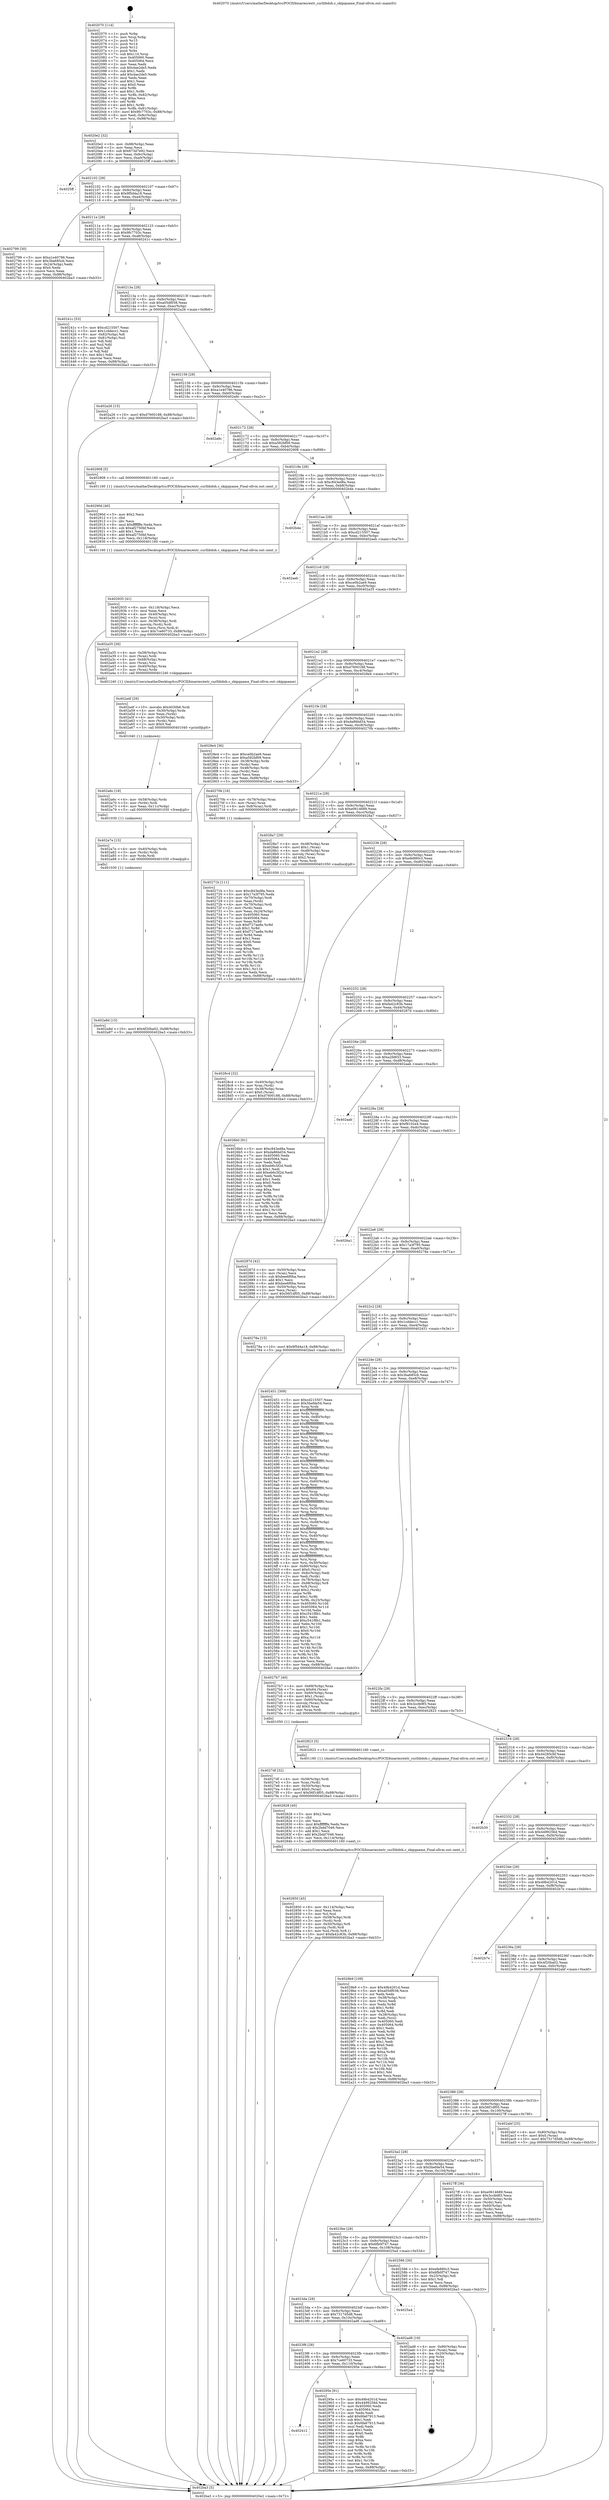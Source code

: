 digraph "0x402070" {
  label = "0x402070 (/mnt/c/Users/mathe/Desktop/tcc/POCII/binaries/extr_curllibdoh.c_skipqname_Final-ollvm.out::main(0))"
  labelloc = "t"
  node[shape=record]

  Entry [label="",width=0.3,height=0.3,shape=circle,fillcolor=black,style=filled]
  "0x4020e2" [label="{
     0x4020e2 [32]\l
     | [instrs]\l
     &nbsp;&nbsp;0x4020e2 \<+6\>: mov -0x88(%rbp),%eax\l
     &nbsp;&nbsp;0x4020e8 \<+2\>: mov %eax,%ecx\l
     &nbsp;&nbsp;0x4020ea \<+6\>: sub $0x873d7e92,%ecx\l
     &nbsp;&nbsp;0x4020f0 \<+6\>: mov %eax,-0x9c(%rbp)\l
     &nbsp;&nbsp;0x4020f6 \<+6\>: mov %ecx,-0xa0(%rbp)\l
     &nbsp;&nbsp;0x4020fc \<+6\>: je 00000000004025ff \<main+0x58f\>\l
  }"]
  "0x4025ff" [label="{
     0x4025ff\l
  }", style=dashed]
  "0x402102" [label="{
     0x402102 [28]\l
     | [instrs]\l
     &nbsp;&nbsp;0x402102 \<+5\>: jmp 0000000000402107 \<main+0x97\>\l
     &nbsp;&nbsp;0x402107 \<+6\>: mov -0x9c(%rbp),%eax\l
     &nbsp;&nbsp;0x40210d \<+5\>: sub $0x9f5d4a18,%eax\l
     &nbsp;&nbsp;0x402112 \<+6\>: mov %eax,-0xa4(%rbp)\l
     &nbsp;&nbsp;0x402118 \<+6\>: je 0000000000402799 \<main+0x729\>\l
  }"]
  Exit [label="",width=0.3,height=0.3,shape=circle,fillcolor=black,style=filled,peripheries=2]
  "0x402799" [label="{
     0x402799 [30]\l
     | [instrs]\l
     &nbsp;&nbsp;0x402799 \<+5\>: mov $0xa1e40786,%eax\l
     &nbsp;&nbsp;0x40279e \<+5\>: mov $0x3ba685cb,%ecx\l
     &nbsp;&nbsp;0x4027a3 \<+3\>: mov -0x24(%rbp),%edx\l
     &nbsp;&nbsp;0x4027a6 \<+3\>: cmp $0x0,%edx\l
     &nbsp;&nbsp;0x4027a9 \<+3\>: cmove %ecx,%eax\l
     &nbsp;&nbsp;0x4027ac \<+6\>: mov %eax,-0x88(%rbp)\l
     &nbsp;&nbsp;0x4027b2 \<+5\>: jmp 0000000000402ba3 \<main+0xb33\>\l
  }"]
  "0x40211e" [label="{
     0x40211e [28]\l
     | [instrs]\l
     &nbsp;&nbsp;0x40211e \<+5\>: jmp 0000000000402123 \<main+0xb3\>\l
     &nbsp;&nbsp;0x402123 \<+6\>: mov -0x9c(%rbp),%eax\l
     &nbsp;&nbsp;0x402129 \<+5\>: sub $0x9fc7703c,%eax\l
     &nbsp;&nbsp;0x40212e \<+6\>: mov %eax,-0xa8(%rbp)\l
     &nbsp;&nbsp;0x402134 \<+6\>: je 000000000040241c \<main+0x3ac\>\l
  }"]
  "0x402a8d" [label="{
     0x402a8d [15]\l
     | [instrs]\l
     &nbsp;&nbsp;0x402a8d \<+10\>: movl $0x4f20ba02,-0x88(%rbp)\l
     &nbsp;&nbsp;0x402a97 \<+5\>: jmp 0000000000402ba3 \<main+0xb33\>\l
  }"]
  "0x40241c" [label="{
     0x40241c [53]\l
     | [instrs]\l
     &nbsp;&nbsp;0x40241c \<+5\>: mov $0xcd215507,%eax\l
     &nbsp;&nbsp;0x402421 \<+5\>: mov $0x1cddecc1,%ecx\l
     &nbsp;&nbsp;0x402426 \<+6\>: mov -0x82(%rbp),%dl\l
     &nbsp;&nbsp;0x40242c \<+7\>: mov -0x81(%rbp),%sil\l
     &nbsp;&nbsp;0x402433 \<+3\>: mov %dl,%dil\l
     &nbsp;&nbsp;0x402436 \<+3\>: and %sil,%dil\l
     &nbsp;&nbsp;0x402439 \<+3\>: xor %sil,%dl\l
     &nbsp;&nbsp;0x40243c \<+3\>: or %dl,%dil\l
     &nbsp;&nbsp;0x40243f \<+4\>: test $0x1,%dil\l
     &nbsp;&nbsp;0x402443 \<+3\>: cmovne %ecx,%eax\l
     &nbsp;&nbsp;0x402446 \<+6\>: mov %eax,-0x88(%rbp)\l
     &nbsp;&nbsp;0x40244c \<+5\>: jmp 0000000000402ba3 \<main+0xb33\>\l
  }"]
  "0x40213a" [label="{
     0x40213a [28]\l
     | [instrs]\l
     &nbsp;&nbsp;0x40213a \<+5\>: jmp 000000000040213f \<main+0xcf\>\l
     &nbsp;&nbsp;0x40213f \<+6\>: mov -0x9c(%rbp),%eax\l
     &nbsp;&nbsp;0x402145 \<+5\>: sub $0xa05df038,%eax\l
     &nbsp;&nbsp;0x40214a \<+6\>: mov %eax,-0xac(%rbp)\l
     &nbsp;&nbsp;0x402150 \<+6\>: je 0000000000402a26 \<main+0x9b6\>\l
  }"]
  "0x402ba3" [label="{
     0x402ba3 [5]\l
     | [instrs]\l
     &nbsp;&nbsp;0x402ba3 \<+5\>: jmp 00000000004020e2 \<main+0x72\>\l
  }"]
  "0x402070" [label="{
     0x402070 [114]\l
     | [instrs]\l
     &nbsp;&nbsp;0x402070 \<+1\>: push %rbp\l
     &nbsp;&nbsp;0x402071 \<+3\>: mov %rsp,%rbp\l
     &nbsp;&nbsp;0x402074 \<+2\>: push %r15\l
     &nbsp;&nbsp;0x402076 \<+2\>: push %r14\l
     &nbsp;&nbsp;0x402078 \<+2\>: push %r12\l
     &nbsp;&nbsp;0x40207a \<+1\>: push %rbx\l
     &nbsp;&nbsp;0x40207b \<+7\>: sub $0x110,%rsp\l
     &nbsp;&nbsp;0x402082 \<+7\>: mov 0x405060,%eax\l
     &nbsp;&nbsp;0x402089 \<+7\>: mov 0x405064,%ecx\l
     &nbsp;&nbsp;0x402090 \<+2\>: mov %eax,%edx\l
     &nbsp;&nbsp;0x402092 \<+6\>: sub $0x4ae2de5,%edx\l
     &nbsp;&nbsp;0x402098 \<+3\>: sub $0x1,%edx\l
     &nbsp;&nbsp;0x40209b \<+6\>: add $0x4ae2de5,%edx\l
     &nbsp;&nbsp;0x4020a1 \<+3\>: imul %edx,%eax\l
     &nbsp;&nbsp;0x4020a4 \<+3\>: and $0x1,%eax\l
     &nbsp;&nbsp;0x4020a7 \<+3\>: cmp $0x0,%eax\l
     &nbsp;&nbsp;0x4020aa \<+4\>: sete %r8b\l
     &nbsp;&nbsp;0x4020ae \<+4\>: and $0x1,%r8b\l
     &nbsp;&nbsp;0x4020b2 \<+7\>: mov %r8b,-0x82(%rbp)\l
     &nbsp;&nbsp;0x4020b9 \<+3\>: cmp $0xa,%ecx\l
     &nbsp;&nbsp;0x4020bc \<+4\>: setl %r8b\l
     &nbsp;&nbsp;0x4020c0 \<+4\>: and $0x1,%r8b\l
     &nbsp;&nbsp;0x4020c4 \<+7\>: mov %r8b,-0x81(%rbp)\l
     &nbsp;&nbsp;0x4020cb \<+10\>: movl $0x9fc7703c,-0x88(%rbp)\l
     &nbsp;&nbsp;0x4020d5 \<+6\>: mov %edi,-0x8c(%rbp)\l
     &nbsp;&nbsp;0x4020db \<+7\>: mov %rsi,-0x98(%rbp)\l
  }"]
  "0x402a7e" [label="{
     0x402a7e [15]\l
     | [instrs]\l
     &nbsp;&nbsp;0x402a7e \<+4\>: mov -0x40(%rbp),%rdx\l
     &nbsp;&nbsp;0x402a82 \<+3\>: mov (%rdx),%rdx\l
     &nbsp;&nbsp;0x402a85 \<+3\>: mov %rdx,%rdi\l
     &nbsp;&nbsp;0x402a88 \<+5\>: call 0000000000401030 \<free@plt\>\l
     | [calls]\l
     &nbsp;&nbsp;0x401030 \{1\} (unknown)\l
  }"]
  "0x402a26" [label="{
     0x402a26 [15]\l
     | [instrs]\l
     &nbsp;&nbsp;0x402a26 \<+10\>: movl $0xd7600188,-0x88(%rbp)\l
     &nbsp;&nbsp;0x402a30 \<+5\>: jmp 0000000000402ba3 \<main+0xb33\>\l
  }"]
  "0x402156" [label="{
     0x402156 [28]\l
     | [instrs]\l
     &nbsp;&nbsp;0x402156 \<+5\>: jmp 000000000040215b \<main+0xeb\>\l
     &nbsp;&nbsp;0x40215b \<+6\>: mov -0x9c(%rbp),%eax\l
     &nbsp;&nbsp;0x402161 \<+5\>: sub $0xa1e40786,%eax\l
     &nbsp;&nbsp;0x402166 \<+6\>: mov %eax,-0xb0(%rbp)\l
     &nbsp;&nbsp;0x40216c \<+6\>: je 0000000000402a9c \<main+0xa2c\>\l
  }"]
  "0x402a6c" [label="{
     0x402a6c [18]\l
     | [instrs]\l
     &nbsp;&nbsp;0x402a6c \<+4\>: mov -0x58(%rbp),%rdx\l
     &nbsp;&nbsp;0x402a70 \<+3\>: mov (%rdx),%rdi\l
     &nbsp;&nbsp;0x402a73 \<+6\>: mov %eax,-0x11c(%rbp)\l
     &nbsp;&nbsp;0x402a79 \<+5\>: call 0000000000401030 \<free@plt\>\l
     | [calls]\l
     &nbsp;&nbsp;0x401030 \{1\} (unknown)\l
  }"]
  "0x402a9c" [label="{
     0x402a9c\l
  }", style=dashed]
  "0x402172" [label="{
     0x402172 [28]\l
     | [instrs]\l
     &nbsp;&nbsp;0x402172 \<+5\>: jmp 0000000000402177 \<main+0x107\>\l
     &nbsp;&nbsp;0x402177 \<+6\>: mov -0x9c(%rbp),%eax\l
     &nbsp;&nbsp;0x40217d \<+5\>: sub $0xa582bf09,%eax\l
     &nbsp;&nbsp;0x402182 \<+6\>: mov %eax,-0xb4(%rbp)\l
     &nbsp;&nbsp;0x402188 \<+6\>: je 0000000000402908 \<main+0x898\>\l
  }"]
  "0x402a4f" [label="{
     0x402a4f [29]\l
     | [instrs]\l
     &nbsp;&nbsp;0x402a4f \<+10\>: movabs $0x4030b6,%rdi\l
     &nbsp;&nbsp;0x402a59 \<+4\>: mov -0x30(%rbp),%rdx\l
     &nbsp;&nbsp;0x402a5d \<+2\>: mov %eax,(%rdx)\l
     &nbsp;&nbsp;0x402a5f \<+4\>: mov -0x30(%rbp),%rdx\l
     &nbsp;&nbsp;0x402a63 \<+2\>: mov (%rdx),%esi\l
     &nbsp;&nbsp;0x402a65 \<+2\>: mov $0x0,%al\l
     &nbsp;&nbsp;0x402a67 \<+5\>: call 0000000000401040 \<printf@plt\>\l
     | [calls]\l
     &nbsp;&nbsp;0x401040 \{1\} (unknown)\l
  }"]
  "0x402908" [label="{
     0x402908 [5]\l
     | [instrs]\l
     &nbsp;&nbsp;0x402908 \<+5\>: call 0000000000401160 \<next_i\>\l
     | [calls]\l
     &nbsp;&nbsp;0x401160 \{1\} (/mnt/c/Users/mathe/Desktop/tcc/POCII/binaries/extr_curllibdoh.c_skipqname_Final-ollvm.out::next_i)\l
  }"]
  "0x40218e" [label="{
     0x40218e [28]\l
     | [instrs]\l
     &nbsp;&nbsp;0x40218e \<+5\>: jmp 0000000000402193 \<main+0x123\>\l
     &nbsp;&nbsp;0x402193 \<+6\>: mov -0x9c(%rbp),%eax\l
     &nbsp;&nbsp;0x402199 \<+5\>: sub $0xc843ed8a,%eax\l
     &nbsp;&nbsp;0x40219e \<+6\>: mov %eax,-0xb8(%rbp)\l
     &nbsp;&nbsp;0x4021a4 \<+6\>: je 0000000000402b4e \<main+0xade\>\l
  }"]
  "0x402412" [label="{
     0x402412\l
  }", style=dashed]
  "0x402b4e" [label="{
     0x402b4e\l
  }", style=dashed]
  "0x4021aa" [label="{
     0x4021aa [28]\l
     | [instrs]\l
     &nbsp;&nbsp;0x4021aa \<+5\>: jmp 00000000004021af \<main+0x13f\>\l
     &nbsp;&nbsp;0x4021af \<+6\>: mov -0x9c(%rbp),%eax\l
     &nbsp;&nbsp;0x4021b5 \<+5\>: sub $0xcd215507,%eax\l
     &nbsp;&nbsp;0x4021ba \<+6\>: mov %eax,-0xbc(%rbp)\l
     &nbsp;&nbsp;0x4021c0 \<+6\>: je 0000000000402aeb \<main+0xa7b\>\l
  }"]
  "0x40295e" [label="{
     0x40295e [91]\l
     | [instrs]\l
     &nbsp;&nbsp;0x40295e \<+5\>: mov $0x49b4201d,%eax\l
     &nbsp;&nbsp;0x402963 \<+5\>: mov $0x4499256d,%ecx\l
     &nbsp;&nbsp;0x402968 \<+7\>: mov 0x405060,%edx\l
     &nbsp;&nbsp;0x40296f \<+7\>: mov 0x405064,%esi\l
     &nbsp;&nbsp;0x402976 \<+2\>: mov %edx,%edi\l
     &nbsp;&nbsp;0x402978 \<+6\>: add $0x6fa67913,%edi\l
     &nbsp;&nbsp;0x40297e \<+3\>: sub $0x1,%edi\l
     &nbsp;&nbsp;0x402981 \<+6\>: sub $0x6fa67913,%edi\l
     &nbsp;&nbsp;0x402987 \<+3\>: imul %edi,%edx\l
     &nbsp;&nbsp;0x40298a \<+3\>: and $0x1,%edx\l
     &nbsp;&nbsp;0x40298d \<+3\>: cmp $0x0,%edx\l
     &nbsp;&nbsp;0x402990 \<+4\>: sete %r8b\l
     &nbsp;&nbsp;0x402994 \<+3\>: cmp $0xa,%esi\l
     &nbsp;&nbsp;0x402997 \<+4\>: setl %r9b\l
     &nbsp;&nbsp;0x40299b \<+3\>: mov %r8b,%r10b\l
     &nbsp;&nbsp;0x40299e \<+3\>: and %r9b,%r10b\l
     &nbsp;&nbsp;0x4029a1 \<+3\>: xor %r9b,%r8b\l
     &nbsp;&nbsp;0x4029a4 \<+3\>: or %r8b,%r10b\l
     &nbsp;&nbsp;0x4029a7 \<+4\>: test $0x1,%r10b\l
     &nbsp;&nbsp;0x4029ab \<+3\>: cmovne %ecx,%eax\l
     &nbsp;&nbsp;0x4029ae \<+6\>: mov %eax,-0x88(%rbp)\l
     &nbsp;&nbsp;0x4029b4 \<+5\>: jmp 0000000000402ba3 \<main+0xb33\>\l
  }"]
  "0x402aeb" [label="{
     0x402aeb\l
  }", style=dashed]
  "0x4021c6" [label="{
     0x4021c6 [28]\l
     | [instrs]\l
     &nbsp;&nbsp;0x4021c6 \<+5\>: jmp 00000000004021cb \<main+0x15b\>\l
     &nbsp;&nbsp;0x4021cb \<+6\>: mov -0x9c(%rbp),%eax\l
     &nbsp;&nbsp;0x4021d1 \<+5\>: sub $0xce0b2ae9,%eax\l
     &nbsp;&nbsp;0x4021d6 \<+6\>: mov %eax,-0xc0(%rbp)\l
     &nbsp;&nbsp;0x4021dc \<+6\>: je 0000000000402a35 \<main+0x9c5\>\l
  }"]
  "0x4023f6" [label="{
     0x4023f6 [28]\l
     | [instrs]\l
     &nbsp;&nbsp;0x4023f6 \<+5\>: jmp 00000000004023fb \<main+0x38b\>\l
     &nbsp;&nbsp;0x4023fb \<+6\>: mov -0x9c(%rbp),%eax\l
     &nbsp;&nbsp;0x402401 \<+5\>: sub $0x7ce60733,%eax\l
     &nbsp;&nbsp;0x402406 \<+6\>: mov %eax,-0x110(%rbp)\l
     &nbsp;&nbsp;0x40240c \<+6\>: je 000000000040295e \<main+0x8ee\>\l
  }"]
  "0x402a35" [label="{
     0x402a35 [26]\l
     | [instrs]\l
     &nbsp;&nbsp;0x402a35 \<+4\>: mov -0x58(%rbp),%rax\l
     &nbsp;&nbsp;0x402a39 \<+3\>: mov (%rax),%rdi\l
     &nbsp;&nbsp;0x402a3c \<+4\>: mov -0x68(%rbp),%rax\l
     &nbsp;&nbsp;0x402a40 \<+3\>: mov (%rax),%rsi\l
     &nbsp;&nbsp;0x402a43 \<+4\>: mov -0x40(%rbp),%rax\l
     &nbsp;&nbsp;0x402a47 \<+3\>: mov (%rax),%rdx\l
     &nbsp;&nbsp;0x402a4a \<+5\>: call 0000000000401240 \<skipqname\>\l
     | [calls]\l
     &nbsp;&nbsp;0x401240 \{1\} (/mnt/c/Users/mathe/Desktop/tcc/POCII/binaries/extr_curllibdoh.c_skipqname_Final-ollvm.out::skipqname)\l
  }"]
  "0x4021e2" [label="{
     0x4021e2 [28]\l
     | [instrs]\l
     &nbsp;&nbsp;0x4021e2 \<+5\>: jmp 00000000004021e7 \<main+0x177\>\l
     &nbsp;&nbsp;0x4021e7 \<+6\>: mov -0x9c(%rbp),%eax\l
     &nbsp;&nbsp;0x4021ed \<+5\>: sub $0xd7600188,%eax\l
     &nbsp;&nbsp;0x4021f2 \<+6\>: mov %eax,-0xc4(%rbp)\l
     &nbsp;&nbsp;0x4021f8 \<+6\>: je 00000000004028e4 \<main+0x874\>\l
  }"]
  "0x402ad8" [label="{
     0x402ad8 [19]\l
     | [instrs]\l
     &nbsp;&nbsp;0x402ad8 \<+4\>: mov -0x80(%rbp),%rax\l
     &nbsp;&nbsp;0x402adc \<+2\>: mov (%rax),%eax\l
     &nbsp;&nbsp;0x402ade \<+4\>: lea -0x20(%rbp),%rsp\l
     &nbsp;&nbsp;0x402ae2 \<+1\>: pop %rbx\l
     &nbsp;&nbsp;0x402ae3 \<+2\>: pop %r12\l
     &nbsp;&nbsp;0x402ae5 \<+2\>: pop %r14\l
     &nbsp;&nbsp;0x402ae7 \<+2\>: pop %r15\l
     &nbsp;&nbsp;0x402ae9 \<+1\>: pop %rbp\l
     &nbsp;&nbsp;0x402aea \<+1\>: ret\l
  }"]
  "0x4028e4" [label="{
     0x4028e4 [36]\l
     | [instrs]\l
     &nbsp;&nbsp;0x4028e4 \<+5\>: mov $0xce0b2ae9,%eax\l
     &nbsp;&nbsp;0x4028e9 \<+5\>: mov $0xa582bf09,%ecx\l
     &nbsp;&nbsp;0x4028ee \<+4\>: mov -0x38(%rbp),%rdx\l
     &nbsp;&nbsp;0x4028f2 \<+2\>: mov (%rdx),%esi\l
     &nbsp;&nbsp;0x4028f4 \<+4\>: mov -0x48(%rbp),%rdx\l
     &nbsp;&nbsp;0x4028f8 \<+2\>: cmp (%rdx),%esi\l
     &nbsp;&nbsp;0x4028fa \<+3\>: cmovl %ecx,%eax\l
     &nbsp;&nbsp;0x4028fd \<+6\>: mov %eax,-0x88(%rbp)\l
     &nbsp;&nbsp;0x402903 \<+5\>: jmp 0000000000402ba3 \<main+0xb33\>\l
  }"]
  "0x4021fe" [label="{
     0x4021fe [28]\l
     | [instrs]\l
     &nbsp;&nbsp;0x4021fe \<+5\>: jmp 0000000000402203 \<main+0x193\>\l
     &nbsp;&nbsp;0x402203 \<+6\>: mov -0x9c(%rbp),%eax\l
     &nbsp;&nbsp;0x402209 \<+5\>: sub $0xda86bd34,%eax\l
     &nbsp;&nbsp;0x40220e \<+6\>: mov %eax,-0xc8(%rbp)\l
     &nbsp;&nbsp;0x402214 \<+6\>: je 000000000040270b \<main+0x69b\>\l
  }"]
  "0x4023da" [label="{
     0x4023da [28]\l
     | [instrs]\l
     &nbsp;&nbsp;0x4023da \<+5\>: jmp 00000000004023df \<main+0x36f\>\l
     &nbsp;&nbsp;0x4023df \<+6\>: mov -0x9c(%rbp),%eax\l
     &nbsp;&nbsp;0x4023e5 \<+5\>: sub $0x7317d5d8,%eax\l
     &nbsp;&nbsp;0x4023ea \<+6\>: mov %eax,-0x10c(%rbp)\l
     &nbsp;&nbsp;0x4023f0 \<+6\>: je 0000000000402ad8 \<main+0xa68\>\l
  }"]
  "0x40270b" [label="{
     0x40270b [16]\l
     | [instrs]\l
     &nbsp;&nbsp;0x40270b \<+4\>: mov -0x78(%rbp),%rax\l
     &nbsp;&nbsp;0x40270f \<+3\>: mov (%rax),%rax\l
     &nbsp;&nbsp;0x402712 \<+4\>: mov 0x8(%rax),%rdi\l
     &nbsp;&nbsp;0x402716 \<+5\>: call 0000000000401060 \<atoi@plt\>\l
     | [calls]\l
     &nbsp;&nbsp;0x401060 \{1\} (unknown)\l
  }"]
  "0x40221a" [label="{
     0x40221a [28]\l
     | [instrs]\l
     &nbsp;&nbsp;0x40221a \<+5\>: jmp 000000000040221f \<main+0x1af\>\l
     &nbsp;&nbsp;0x40221f \<+6\>: mov -0x9c(%rbp),%eax\l
     &nbsp;&nbsp;0x402225 \<+5\>: sub $0xe0614689,%eax\l
     &nbsp;&nbsp;0x40222a \<+6\>: mov %eax,-0xcc(%rbp)\l
     &nbsp;&nbsp;0x402230 \<+6\>: je 00000000004028a7 \<main+0x837\>\l
  }"]
  "0x4025a4" [label="{
     0x4025a4\l
  }", style=dashed]
  "0x4028a7" [label="{
     0x4028a7 [29]\l
     | [instrs]\l
     &nbsp;&nbsp;0x4028a7 \<+4\>: mov -0x48(%rbp),%rax\l
     &nbsp;&nbsp;0x4028ab \<+6\>: movl $0x1,(%rax)\l
     &nbsp;&nbsp;0x4028b1 \<+4\>: mov -0x48(%rbp),%rax\l
     &nbsp;&nbsp;0x4028b5 \<+3\>: movslq (%rax),%rax\l
     &nbsp;&nbsp;0x4028b8 \<+4\>: shl $0x2,%rax\l
     &nbsp;&nbsp;0x4028bc \<+3\>: mov %rax,%rdi\l
     &nbsp;&nbsp;0x4028bf \<+5\>: call 0000000000401050 \<malloc@plt\>\l
     | [calls]\l
     &nbsp;&nbsp;0x401050 \{1\} (unknown)\l
  }"]
  "0x402236" [label="{
     0x402236 [28]\l
     | [instrs]\l
     &nbsp;&nbsp;0x402236 \<+5\>: jmp 000000000040223b \<main+0x1cb\>\l
     &nbsp;&nbsp;0x40223b \<+6\>: mov -0x9c(%rbp),%eax\l
     &nbsp;&nbsp;0x402241 \<+5\>: sub $0xefe880c3,%eax\l
     &nbsp;&nbsp;0x402246 \<+6\>: mov %eax,-0xd0(%rbp)\l
     &nbsp;&nbsp;0x40224c \<+6\>: je 00000000004026b0 \<main+0x640\>\l
  }"]
  "0x402935" [label="{
     0x402935 [41]\l
     | [instrs]\l
     &nbsp;&nbsp;0x402935 \<+6\>: mov -0x118(%rbp),%ecx\l
     &nbsp;&nbsp;0x40293b \<+3\>: imul %eax,%ecx\l
     &nbsp;&nbsp;0x40293e \<+4\>: mov -0x40(%rbp),%rsi\l
     &nbsp;&nbsp;0x402942 \<+3\>: mov (%rsi),%rsi\l
     &nbsp;&nbsp;0x402945 \<+4\>: mov -0x38(%rbp),%rdi\l
     &nbsp;&nbsp;0x402949 \<+3\>: movslq (%rdi),%rdi\l
     &nbsp;&nbsp;0x40294c \<+3\>: mov %ecx,(%rsi,%rdi,4)\l
     &nbsp;&nbsp;0x40294f \<+10\>: movl $0x7ce60733,-0x88(%rbp)\l
     &nbsp;&nbsp;0x402959 \<+5\>: jmp 0000000000402ba3 \<main+0xb33\>\l
  }"]
  "0x4026b0" [label="{
     0x4026b0 [91]\l
     | [instrs]\l
     &nbsp;&nbsp;0x4026b0 \<+5\>: mov $0xc843ed8a,%eax\l
     &nbsp;&nbsp;0x4026b5 \<+5\>: mov $0xda86bd34,%ecx\l
     &nbsp;&nbsp;0x4026ba \<+7\>: mov 0x405060,%edx\l
     &nbsp;&nbsp;0x4026c1 \<+7\>: mov 0x405064,%esi\l
     &nbsp;&nbsp;0x4026c8 \<+2\>: mov %edx,%edi\l
     &nbsp;&nbsp;0x4026ca \<+6\>: sub $0xeb6c5f2d,%edi\l
     &nbsp;&nbsp;0x4026d0 \<+3\>: sub $0x1,%edi\l
     &nbsp;&nbsp;0x4026d3 \<+6\>: add $0xeb6c5f2d,%edi\l
     &nbsp;&nbsp;0x4026d9 \<+3\>: imul %edi,%edx\l
     &nbsp;&nbsp;0x4026dc \<+3\>: and $0x1,%edx\l
     &nbsp;&nbsp;0x4026df \<+3\>: cmp $0x0,%edx\l
     &nbsp;&nbsp;0x4026e2 \<+4\>: sete %r8b\l
     &nbsp;&nbsp;0x4026e6 \<+3\>: cmp $0xa,%esi\l
     &nbsp;&nbsp;0x4026e9 \<+4\>: setl %r9b\l
     &nbsp;&nbsp;0x4026ed \<+3\>: mov %r8b,%r10b\l
     &nbsp;&nbsp;0x4026f0 \<+3\>: and %r9b,%r10b\l
     &nbsp;&nbsp;0x4026f3 \<+3\>: xor %r9b,%r8b\l
     &nbsp;&nbsp;0x4026f6 \<+3\>: or %r8b,%r10b\l
     &nbsp;&nbsp;0x4026f9 \<+4\>: test $0x1,%r10b\l
     &nbsp;&nbsp;0x4026fd \<+3\>: cmovne %ecx,%eax\l
     &nbsp;&nbsp;0x402700 \<+6\>: mov %eax,-0x88(%rbp)\l
     &nbsp;&nbsp;0x402706 \<+5\>: jmp 0000000000402ba3 \<main+0xb33\>\l
  }"]
  "0x402252" [label="{
     0x402252 [28]\l
     | [instrs]\l
     &nbsp;&nbsp;0x402252 \<+5\>: jmp 0000000000402257 \<main+0x1e7\>\l
     &nbsp;&nbsp;0x402257 \<+6\>: mov -0x9c(%rbp),%eax\l
     &nbsp;&nbsp;0x40225d \<+5\>: sub $0xfa42c83b,%eax\l
     &nbsp;&nbsp;0x402262 \<+6\>: mov %eax,-0xd4(%rbp)\l
     &nbsp;&nbsp;0x402268 \<+6\>: je 000000000040287d \<main+0x80d\>\l
  }"]
  "0x40290d" [label="{
     0x40290d [40]\l
     | [instrs]\l
     &nbsp;&nbsp;0x40290d \<+5\>: mov $0x2,%ecx\l
     &nbsp;&nbsp;0x402912 \<+1\>: cltd\l
     &nbsp;&nbsp;0x402913 \<+2\>: idiv %ecx\l
     &nbsp;&nbsp;0x402915 \<+6\>: imul $0xfffffffe,%edx,%ecx\l
     &nbsp;&nbsp;0x40291b \<+6\>: sub $0xaf2750bf,%ecx\l
     &nbsp;&nbsp;0x402921 \<+3\>: add $0x1,%ecx\l
     &nbsp;&nbsp;0x402924 \<+6\>: add $0xaf2750bf,%ecx\l
     &nbsp;&nbsp;0x40292a \<+6\>: mov %ecx,-0x118(%rbp)\l
     &nbsp;&nbsp;0x402930 \<+5\>: call 0000000000401160 \<next_i\>\l
     | [calls]\l
     &nbsp;&nbsp;0x401160 \{1\} (/mnt/c/Users/mathe/Desktop/tcc/POCII/binaries/extr_curllibdoh.c_skipqname_Final-ollvm.out::next_i)\l
  }"]
  "0x40287d" [label="{
     0x40287d [42]\l
     | [instrs]\l
     &nbsp;&nbsp;0x40287d \<+4\>: mov -0x50(%rbp),%rax\l
     &nbsp;&nbsp;0x402881 \<+2\>: mov (%rax),%ecx\l
     &nbsp;&nbsp;0x402883 \<+6\>: sub $0xbee6f0ba,%ecx\l
     &nbsp;&nbsp;0x402889 \<+3\>: add $0x1,%ecx\l
     &nbsp;&nbsp;0x40288c \<+6\>: add $0xbee6f0ba,%ecx\l
     &nbsp;&nbsp;0x402892 \<+4\>: mov -0x50(%rbp),%rax\l
     &nbsp;&nbsp;0x402896 \<+2\>: mov %ecx,(%rax)\l
     &nbsp;&nbsp;0x402898 \<+10\>: movl $0x56f1df05,-0x88(%rbp)\l
     &nbsp;&nbsp;0x4028a2 \<+5\>: jmp 0000000000402ba3 \<main+0xb33\>\l
  }"]
  "0x40226e" [label="{
     0x40226e [28]\l
     | [instrs]\l
     &nbsp;&nbsp;0x40226e \<+5\>: jmp 0000000000402273 \<main+0x203\>\l
     &nbsp;&nbsp;0x402273 \<+6\>: mov -0x9c(%rbp),%eax\l
     &nbsp;&nbsp;0x402279 \<+5\>: sub $0xa2fd653,%eax\l
     &nbsp;&nbsp;0x40227e \<+6\>: mov %eax,-0xd8(%rbp)\l
     &nbsp;&nbsp;0x402284 \<+6\>: je 0000000000402aab \<main+0xa3b\>\l
  }"]
  "0x4028c4" [label="{
     0x4028c4 [32]\l
     | [instrs]\l
     &nbsp;&nbsp;0x4028c4 \<+4\>: mov -0x40(%rbp),%rdi\l
     &nbsp;&nbsp;0x4028c8 \<+3\>: mov %rax,(%rdi)\l
     &nbsp;&nbsp;0x4028cb \<+4\>: mov -0x38(%rbp),%rax\l
     &nbsp;&nbsp;0x4028cf \<+6\>: movl $0x0,(%rax)\l
     &nbsp;&nbsp;0x4028d5 \<+10\>: movl $0xd7600188,-0x88(%rbp)\l
     &nbsp;&nbsp;0x4028df \<+5\>: jmp 0000000000402ba3 \<main+0xb33\>\l
  }"]
  "0x402aab" [label="{
     0x402aab\l
  }", style=dashed]
  "0x40228a" [label="{
     0x40228a [28]\l
     | [instrs]\l
     &nbsp;&nbsp;0x40228a \<+5\>: jmp 000000000040228f \<main+0x21f\>\l
     &nbsp;&nbsp;0x40228f \<+6\>: mov -0x9c(%rbp),%eax\l
     &nbsp;&nbsp;0x402295 \<+5\>: sub $0xf9102e4,%eax\l
     &nbsp;&nbsp;0x40229a \<+6\>: mov %eax,-0xdc(%rbp)\l
     &nbsp;&nbsp;0x4022a0 \<+6\>: je 00000000004026a1 \<main+0x631\>\l
  }"]
  "0x402850" [label="{
     0x402850 [45]\l
     | [instrs]\l
     &nbsp;&nbsp;0x402850 \<+6\>: mov -0x114(%rbp),%ecx\l
     &nbsp;&nbsp;0x402856 \<+3\>: imul %eax,%ecx\l
     &nbsp;&nbsp;0x402859 \<+3\>: mov %cl,%sil\l
     &nbsp;&nbsp;0x40285c \<+4\>: mov -0x58(%rbp),%rdi\l
     &nbsp;&nbsp;0x402860 \<+3\>: mov (%rdi),%rdi\l
     &nbsp;&nbsp;0x402863 \<+4\>: mov -0x50(%rbp),%r8\l
     &nbsp;&nbsp;0x402867 \<+3\>: movslq (%r8),%r8\l
     &nbsp;&nbsp;0x40286a \<+4\>: mov %sil,(%rdi,%r8,1)\l
     &nbsp;&nbsp;0x40286e \<+10\>: movl $0xfa42c83b,-0x88(%rbp)\l
     &nbsp;&nbsp;0x402878 \<+5\>: jmp 0000000000402ba3 \<main+0xb33\>\l
  }"]
  "0x4026a1" [label="{
     0x4026a1\l
  }", style=dashed]
  "0x4022a6" [label="{
     0x4022a6 [28]\l
     | [instrs]\l
     &nbsp;&nbsp;0x4022a6 \<+5\>: jmp 00000000004022ab \<main+0x23b\>\l
     &nbsp;&nbsp;0x4022ab \<+6\>: mov -0x9c(%rbp),%eax\l
     &nbsp;&nbsp;0x4022b1 \<+5\>: sub $0x17a3f795,%eax\l
     &nbsp;&nbsp;0x4022b6 \<+6\>: mov %eax,-0xe0(%rbp)\l
     &nbsp;&nbsp;0x4022bc \<+6\>: je 000000000040278a \<main+0x71a\>\l
  }"]
  "0x402828" [label="{
     0x402828 [40]\l
     | [instrs]\l
     &nbsp;&nbsp;0x402828 \<+5\>: mov $0x2,%ecx\l
     &nbsp;&nbsp;0x40282d \<+1\>: cltd\l
     &nbsp;&nbsp;0x40282e \<+2\>: idiv %ecx\l
     &nbsp;&nbsp;0x402830 \<+6\>: imul $0xfffffffe,%edx,%ecx\l
     &nbsp;&nbsp;0x402836 \<+6\>: sub $0x2bdd7046,%ecx\l
     &nbsp;&nbsp;0x40283c \<+3\>: add $0x1,%ecx\l
     &nbsp;&nbsp;0x40283f \<+6\>: add $0x2bdd7046,%ecx\l
     &nbsp;&nbsp;0x402845 \<+6\>: mov %ecx,-0x114(%rbp)\l
     &nbsp;&nbsp;0x40284b \<+5\>: call 0000000000401160 \<next_i\>\l
     | [calls]\l
     &nbsp;&nbsp;0x401160 \{1\} (/mnt/c/Users/mathe/Desktop/tcc/POCII/binaries/extr_curllibdoh.c_skipqname_Final-ollvm.out::next_i)\l
  }"]
  "0x40278a" [label="{
     0x40278a [15]\l
     | [instrs]\l
     &nbsp;&nbsp;0x40278a \<+10\>: movl $0x9f5d4a18,-0x88(%rbp)\l
     &nbsp;&nbsp;0x402794 \<+5\>: jmp 0000000000402ba3 \<main+0xb33\>\l
  }"]
  "0x4022c2" [label="{
     0x4022c2 [28]\l
     | [instrs]\l
     &nbsp;&nbsp;0x4022c2 \<+5\>: jmp 00000000004022c7 \<main+0x257\>\l
     &nbsp;&nbsp;0x4022c7 \<+6\>: mov -0x9c(%rbp),%eax\l
     &nbsp;&nbsp;0x4022cd \<+5\>: sub $0x1cddecc1,%eax\l
     &nbsp;&nbsp;0x4022d2 \<+6\>: mov %eax,-0xe4(%rbp)\l
     &nbsp;&nbsp;0x4022d8 \<+6\>: je 0000000000402451 \<main+0x3e1\>\l
  }"]
  "0x4027df" [label="{
     0x4027df [32]\l
     | [instrs]\l
     &nbsp;&nbsp;0x4027df \<+4\>: mov -0x58(%rbp),%rdi\l
     &nbsp;&nbsp;0x4027e3 \<+3\>: mov %rax,(%rdi)\l
     &nbsp;&nbsp;0x4027e6 \<+4\>: mov -0x50(%rbp),%rax\l
     &nbsp;&nbsp;0x4027ea \<+6\>: movl $0x0,(%rax)\l
     &nbsp;&nbsp;0x4027f0 \<+10\>: movl $0x56f1df05,-0x88(%rbp)\l
     &nbsp;&nbsp;0x4027fa \<+5\>: jmp 0000000000402ba3 \<main+0xb33\>\l
  }"]
  "0x402451" [label="{
     0x402451 [309]\l
     | [instrs]\l
     &nbsp;&nbsp;0x402451 \<+5\>: mov $0xcd215507,%eax\l
     &nbsp;&nbsp;0x402456 \<+5\>: mov $0x5befde54,%ecx\l
     &nbsp;&nbsp;0x40245b \<+3\>: mov %rsp,%rdx\l
     &nbsp;&nbsp;0x40245e \<+4\>: add $0xfffffffffffffff0,%rdx\l
     &nbsp;&nbsp;0x402462 \<+3\>: mov %rdx,%rsp\l
     &nbsp;&nbsp;0x402465 \<+4\>: mov %rdx,-0x80(%rbp)\l
     &nbsp;&nbsp;0x402469 \<+3\>: mov %rsp,%rdx\l
     &nbsp;&nbsp;0x40246c \<+4\>: add $0xfffffffffffffff0,%rdx\l
     &nbsp;&nbsp;0x402470 \<+3\>: mov %rdx,%rsp\l
     &nbsp;&nbsp;0x402473 \<+3\>: mov %rsp,%rsi\l
     &nbsp;&nbsp;0x402476 \<+4\>: add $0xfffffffffffffff0,%rsi\l
     &nbsp;&nbsp;0x40247a \<+3\>: mov %rsi,%rsp\l
     &nbsp;&nbsp;0x40247d \<+4\>: mov %rsi,-0x78(%rbp)\l
     &nbsp;&nbsp;0x402481 \<+3\>: mov %rsp,%rsi\l
     &nbsp;&nbsp;0x402484 \<+4\>: add $0xfffffffffffffff0,%rsi\l
     &nbsp;&nbsp;0x402488 \<+3\>: mov %rsi,%rsp\l
     &nbsp;&nbsp;0x40248b \<+4\>: mov %rsi,-0x70(%rbp)\l
     &nbsp;&nbsp;0x40248f \<+3\>: mov %rsp,%rsi\l
     &nbsp;&nbsp;0x402492 \<+4\>: add $0xfffffffffffffff0,%rsi\l
     &nbsp;&nbsp;0x402496 \<+3\>: mov %rsi,%rsp\l
     &nbsp;&nbsp;0x402499 \<+4\>: mov %rsi,-0x68(%rbp)\l
     &nbsp;&nbsp;0x40249d \<+3\>: mov %rsp,%rsi\l
     &nbsp;&nbsp;0x4024a0 \<+4\>: add $0xfffffffffffffff0,%rsi\l
     &nbsp;&nbsp;0x4024a4 \<+3\>: mov %rsi,%rsp\l
     &nbsp;&nbsp;0x4024a7 \<+4\>: mov %rsi,-0x60(%rbp)\l
     &nbsp;&nbsp;0x4024ab \<+3\>: mov %rsp,%rsi\l
     &nbsp;&nbsp;0x4024ae \<+4\>: add $0xfffffffffffffff0,%rsi\l
     &nbsp;&nbsp;0x4024b2 \<+3\>: mov %rsi,%rsp\l
     &nbsp;&nbsp;0x4024b5 \<+4\>: mov %rsi,-0x58(%rbp)\l
     &nbsp;&nbsp;0x4024b9 \<+3\>: mov %rsp,%rsi\l
     &nbsp;&nbsp;0x4024bc \<+4\>: add $0xfffffffffffffff0,%rsi\l
     &nbsp;&nbsp;0x4024c0 \<+3\>: mov %rsi,%rsp\l
     &nbsp;&nbsp;0x4024c3 \<+4\>: mov %rsi,-0x50(%rbp)\l
     &nbsp;&nbsp;0x4024c7 \<+3\>: mov %rsp,%rsi\l
     &nbsp;&nbsp;0x4024ca \<+4\>: add $0xfffffffffffffff0,%rsi\l
     &nbsp;&nbsp;0x4024ce \<+3\>: mov %rsi,%rsp\l
     &nbsp;&nbsp;0x4024d1 \<+4\>: mov %rsi,-0x48(%rbp)\l
     &nbsp;&nbsp;0x4024d5 \<+3\>: mov %rsp,%rsi\l
     &nbsp;&nbsp;0x4024d8 \<+4\>: add $0xfffffffffffffff0,%rsi\l
     &nbsp;&nbsp;0x4024dc \<+3\>: mov %rsi,%rsp\l
     &nbsp;&nbsp;0x4024df \<+4\>: mov %rsi,-0x40(%rbp)\l
     &nbsp;&nbsp;0x4024e3 \<+3\>: mov %rsp,%rsi\l
     &nbsp;&nbsp;0x4024e6 \<+4\>: add $0xfffffffffffffff0,%rsi\l
     &nbsp;&nbsp;0x4024ea \<+3\>: mov %rsi,%rsp\l
     &nbsp;&nbsp;0x4024ed \<+4\>: mov %rsi,-0x38(%rbp)\l
     &nbsp;&nbsp;0x4024f1 \<+3\>: mov %rsp,%rsi\l
     &nbsp;&nbsp;0x4024f4 \<+4\>: add $0xfffffffffffffff0,%rsi\l
     &nbsp;&nbsp;0x4024f8 \<+3\>: mov %rsi,%rsp\l
     &nbsp;&nbsp;0x4024fb \<+4\>: mov %rsi,-0x30(%rbp)\l
     &nbsp;&nbsp;0x4024ff \<+4\>: mov -0x80(%rbp),%rsi\l
     &nbsp;&nbsp;0x402503 \<+6\>: movl $0x0,(%rsi)\l
     &nbsp;&nbsp;0x402509 \<+6\>: mov -0x8c(%rbp),%edi\l
     &nbsp;&nbsp;0x40250f \<+2\>: mov %edi,(%rdx)\l
     &nbsp;&nbsp;0x402511 \<+4\>: mov -0x78(%rbp),%rsi\l
     &nbsp;&nbsp;0x402515 \<+7\>: mov -0x98(%rbp),%r8\l
     &nbsp;&nbsp;0x40251c \<+3\>: mov %r8,(%rsi)\l
     &nbsp;&nbsp;0x40251f \<+3\>: cmpl $0x2,(%rdx)\l
     &nbsp;&nbsp;0x402522 \<+4\>: setne %r9b\l
     &nbsp;&nbsp;0x402526 \<+4\>: and $0x1,%r9b\l
     &nbsp;&nbsp;0x40252a \<+4\>: mov %r9b,-0x25(%rbp)\l
     &nbsp;&nbsp;0x40252e \<+8\>: mov 0x405060,%r10d\l
     &nbsp;&nbsp;0x402536 \<+8\>: mov 0x405064,%r11d\l
     &nbsp;&nbsp;0x40253e \<+3\>: mov %r10d,%ebx\l
     &nbsp;&nbsp;0x402541 \<+6\>: sub $0xc541f8b1,%ebx\l
     &nbsp;&nbsp;0x402547 \<+3\>: sub $0x1,%ebx\l
     &nbsp;&nbsp;0x40254a \<+6\>: add $0xc541f8b1,%ebx\l
     &nbsp;&nbsp;0x402550 \<+4\>: imul %ebx,%r10d\l
     &nbsp;&nbsp;0x402554 \<+4\>: and $0x1,%r10d\l
     &nbsp;&nbsp;0x402558 \<+4\>: cmp $0x0,%r10d\l
     &nbsp;&nbsp;0x40255c \<+4\>: sete %r9b\l
     &nbsp;&nbsp;0x402560 \<+4\>: cmp $0xa,%r11d\l
     &nbsp;&nbsp;0x402564 \<+4\>: setl %r14b\l
     &nbsp;&nbsp;0x402568 \<+3\>: mov %r9b,%r15b\l
     &nbsp;&nbsp;0x40256b \<+3\>: and %r14b,%r15b\l
     &nbsp;&nbsp;0x40256e \<+3\>: xor %r14b,%r9b\l
     &nbsp;&nbsp;0x402571 \<+3\>: or %r9b,%r15b\l
     &nbsp;&nbsp;0x402574 \<+4\>: test $0x1,%r15b\l
     &nbsp;&nbsp;0x402578 \<+3\>: cmovne %ecx,%eax\l
     &nbsp;&nbsp;0x40257b \<+6\>: mov %eax,-0x88(%rbp)\l
     &nbsp;&nbsp;0x402581 \<+5\>: jmp 0000000000402ba3 \<main+0xb33\>\l
  }"]
  "0x4022de" [label="{
     0x4022de [28]\l
     | [instrs]\l
     &nbsp;&nbsp;0x4022de \<+5\>: jmp 00000000004022e3 \<main+0x273\>\l
     &nbsp;&nbsp;0x4022e3 \<+6\>: mov -0x9c(%rbp),%eax\l
     &nbsp;&nbsp;0x4022e9 \<+5\>: sub $0x3ba685cb,%eax\l
     &nbsp;&nbsp;0x4022ee \<+6\>: mov %eax,-0xe8(%rbp)\l
     &nbsp;&nbsp;0x4022f4 \<+6\>: je 00000000004027b7 \<main+0x747\>\l
  }"]
  "0x40271b" [label="{
     0x40271b [111]\l
     | [instrs]\l
     &nbsp;&nbsp;0x40271b \<+5\>: mov $0xc843ed8a,%ecx\l
     &nbsp;&nbsp;0x402720 \<+5\>: mov $0x17a3f795,%edx\l
     &nbsp;&nbsp;0x402725 \<+4\>: mov -0x70(%rbp),%rdi\l
     &nbsp;&nbsp;0x402729 \<+2\>: mov %eax,(%rdi)\l
     &nbsp;&nbsp;0x40272b \<+4\>: mov -0x70(%rbp),%rdi\l
     &nbsp;&nbsp;0x40272f \<+2\>: mov (%rdi),%eax\l
     &nbsp;&nbsp;0x402731 \<+3\>: mov %eax,-0x24(%rbp)\l
     &nbsp;&nbsp;0x402734 \<+7\>: mov 0x405060,%eax\l
     &nbsp;&nbsp;0x40273b \<+7\>: mov 0x405064,%esi\l
     &nbsp;&nbsp;0x402742 \<+3\>: mov %eax,%r8d\l
     &nbsp;&nbsp;0x402745 \<+7\>: sub $0xf727ae8e,%r8d\l
     &nbsp;&nbsp;0x40274c \<+4\>: sub $0x1,%r8d\l
     &nbsp;&nbsp;0x402750 \<+7\>: add $0xf727ae8e,%r8d\l
     &nbsp;&nbsp;0x402757 \<+4\>: imul %r8d,%eax\l
     &nbsp;&nbsp;0x40275b \<+3\>: and $0x1,%eax\l
     &nbsp;&nbsp;0x40275e \<+3\>: cmp $0x0,%eax\l
     &nbsp;&nbsp;0x402761 \<+4\>: sete %r9b\l
     &nbsp;&nbsp;0x402765 \<+3\>: cmp $0xa,%esi\l
     &nbsp;&nbsp;0x402768 \<+4\>: setl %r10b\l
     &nbsp;&nbsp;0x40276c \<+3\>: mov %r9b,%r11b\l
     &nbsp;&nbsp;0x40276f \<+3\>: and %r10b,%r11b\l
     &nbsp;&nbsp;0x402772 \<+3\>: xor %r10b,%r9b\l
     &nbsp;&nbsp;0x402775 \<+3\>: or %r9b,%r11b\l
     &nbsp;&nbsp;0x402778 \<+4\>: test $0x1,%r11b\l
     &nbsp;&nbsp;0x40277c \<+3\>: cmovne %edx,%ecx\l
     &nbsp;&nbsp;0x40277f \<+6\>: mov %ecx,-0x88(%rbp)\l
     &nbsp;&nbsp;0x402785 \<+5\>: jmp 0000000000402ba3 \<main+0xb33\>\l
  }"]
  "0x4023be" [label="{
     0x4023be [28]\l
     | [instrs]\l
     &nbsp;&nbsp;0x4023be \<+5\>: jmp 00000000004023c3 \<main+0x353\>\l
     &nbsp;&nbsp;0x4023c3 \<+6\>: mov -0x9c(%rbp),%eax\l
     &nbsp;&nbsp;0x4023c9 \<+5\>: sub $0x6fb0f747,%eax\l
     &nbsp;&nbsp;0x4023ce \<+6\>: mov %eax,-0x108(%rbp)\l
     &nbsp;&nbsp;0x4023d4 \<+6\>: je 00000000004025a4 \<main+0x534\>\l
  }"]
  "0x4027b7" [label="{
     0x4027b7 [40]\l
     | [instrs]\l
     &nbsp;&nbsp;0x4027b7 \<+4\>: mov -0x68(%rbp),%rax\l
     &nbsp;&nbsp;0x4027bb \<+7\>: movq $0x64,(%rax)\l
     &nbsp;&nbsp;0x4027c2 \<+4\>: mov -0x60(%rbp),%rax\l
     &nbsp;&nbsp;0x4027c6 \<+6\>: movl $0x1,(%rax)\l
     &nbsp;&nbsp;0x4027cc \<+4\>: mov -0x60(%rbp),%rax\l
     &nbsp;&nbsp;0x4027d0 \<+3\>: movslq (%rax),%rax\l
     &nbsp;&nbsp;0x4027d3 \<+4\>: shl $0x0,%rax\l
     &nbsp;&nbsp;0x4027d7 \<+3\>: mov %rax,%rdi\l
     &nbsp;&nbsp;0x4027da \<+5\>: call 0000000000401050 \<malloc@plt\>\l
     | [calls]\l
     &nbsp;&nbsp;0x401050 \{1\} (unknown)\l
  }"]
  "0x4022fa" [label="{
     0x4022fa [28]\l
     | [instrs]\l
     &nbsp;&nbsp;0x4022fa \<+5\>: jmp 00000000004022ff \<main+0x28f\>\l
     &nbsp;&nbsp;0x4022ff \<+6\>: mov -0x9c(%rbp),%eax\l
     &nbsp;&nbsp;0x402305 \<+5\>: sub $0x3ccfe9f3,%eax\l
     &nbsp;&nbsp;0x40230a \<+6\>: mov %eax,-0xec(%rbp)\l
     &nbsp;&nbsp;0x402310 \<+6\>: je 0000000000402823 \<main+0x7b3\>\l
  }"]
  "0x402586" [label="{
     0x402586 [30]\l
     | [instrs]\l
     &nbsp;&nbsp;0x402586 \<+5\>: mov $0xefe880c3,%eax\l
     &nbsp;&nbsp;0x40258b \<+5\>: mov $0x6fb0f747,%ecx\l
     &nbsp;&nbsp;0x402590 \<+3\>: mov -0x25(%rbp),%dl\l
     &nbsp;&nbsp;0x402593 \<+3\>: test $0x1,%dl\l
     &nbsp;&nbsp;0x402596 \<+3\>: cmovne %ecx,%eax\l
     &nbsp;&nbsp;0x402599 \<+6\>: mov %eax,-0x88(%rbp)\l
     &nbsp;&nbsp;0x40259f \<+5\>: jmp 0000000000402ba3 \<main+0xb33\>\l
  }"]
  "0x402823" [label="{
     0x402823 [5]\l
     | [instrs]\l
     &nbsp;&nbsp;0x402823 \<+5\>: call 0000000000401160 \<next_i\>\l
     | [calls]\l
     &nbsp;&nbsp;0x401160 \{1\} (/mnt/c/Users/mathe/Desktop/tcc/POCII/binaries/extr_curllibdoh.c_skipqname_Final-ollvm.out::next_i)\l
  }"]
  "0x402316" [label="{
     0x402316 [28]\l
     | [instrs]\l
     &nbsp;&nbsp;0x402316 \<+5\>: jmp 000000000040231b \<main+0x2ab\>\l
     &nbsp;&nbsp;0x40231b \<+6\>: mov -0x9c(%rbp),%eax\l
     &nbsp;&nbsp;0x402321 \<+5\>: sub $0x44285c6f,%eax\l
     &nbsp;&nbsp;0x402326 \<+6\>: mov %eax,-0xf0(%rbp)\l
     &nbsp;&nbsp;0x40232c \<+6\>: je 0000000000402b30 \<main+0xac0\>\l
  }"]
  "0x4023a2" [label="{
     0x4023a2 [28]\l
     | [instrs]\l
     &nbsp;&nbsp;0x4023a2 \<+5\>: jmp 00000000004023a7 \<main+0x337\>\l
     &nbsp;&nbsp;0x4023a7 \<+6\>: mov -0x9c(%rbp),%eax\l
     &nbsp;&nbsp;0x4023ad \<+5\>: sub $0x5befde54,%eax\l
     &nbsp;&nbsp;0x4023b2 \<+6\>: mov %eax,-0x104(%rbp)\l
     &nbsp;&nbsp;0x4023b8 \<+6\>: je 0000000000402586 \<main+0x516\>\l
  }"]
  "0x402b30" [label="{
     0x402b30\l
  }", style=dashed]
  "0x402332" [label="{
     0x402332 [28]\l
     | [instrs]\l
     &nbsp;&nbsp;0x402332 \<+5\>: jmp 0000000000402337 \<main+0x2c7\>\l
     &nbsp;&nbsp;0x402337 \<+6\>: mov -0x9c(%rbp),%eax\l
     &nbsp;&nbsp;0x40233d \<+5\>: sub $0x4499256d,%eax\l
     &nbsp;&nbsp;0x402342 \<+6\>: mov %eax,-0xf4(%rbp)\l
     &nbsp;&nbsp;0x402348 \<+6\>: je 00000000004029b9 \<main+0x949\>\l
  }"]
  "0x4027ff" [label="{
     0x4027ff [36]\l
     | [instrs]\l
     &nbsp;&nbsp;0x4027ff \<+5\>: mov $0xe0614689,%eax\l
     &nbsp;&nbsp;0x402804 \<+5\>: mov $0x3ccfe9f3,%ecx\l
     &nbsp;&nbsp;0x402809 \<+4\>: mov -0x50(%rbp),%rdx\l
     &nbsp;&nbsp;0x40280d \<+2\>: mov (%rdx),%esi\l
     &nbsp;&nbsp;0x40280f \<+4\>: mov -0x60(%rbp),%rdx\l
     &nbsp;&nbsp;0x402813 \<+2\>: cmp (%rdx),%esi\l
     &nbsp;&nbsp;0x402815 \<+3\>: cmovl %ecx,%eax\l
     &nbsp;&nbsp;0x402818 \<+6\>: mov %eax,-0x88(%rbp)\l
     &nbsp;&nbsp;0x40281e \<+5\>: jmp 0000000000402ba3 \<main+0xb33\>\l
  }"]
  "0x4029b9" [label="{
     0x4029b9 [109]\l
     | [instrs]\l
     &nbsp;&nbsp;0x4029b9 \<+5\>: mov $0x49b4201d,%eax\l
     &nbsp;&nbsp;0x4029be \<+5\>: mov $0xa05df038,%ecx\l
     &nbsp;&nbsp;0x4029c3 \<+2\>: xor %edx,%edx\l
     &nbsp;&nbsp;0x4029c5 \<+4\>: mov -0x38(%rbp),%rsi\l
     &nbsp;&nbsp;0x4029c9 \<+2\>: mov (%rsi),%edi\l
     &nbsp;&nbsp;0x4029cb \<+3\>: mov %edx,%r8d\l
     &nbsp;&nbsp;0x4029ce \<+4\>: sub $0x1,%r8d\l
     &nbsp;&nbsp;0x4029d2 \<+3\>: sub %r8d,%edi\l
     &nbsp;&nbsp;0x4029d5 \<+4\>: mov -0x38(%rbp),%rsi\l
     &nbsp;&nbsp;0x4029d9 \<+2\>: mov %edi,(%rsi)\l
     &nbsp;&nbsp;0x4029db \<+7\>: mov 0x405060,%edi\l
     &nbsp;&nbsp;0x4029e2 \<+8\>: mov 0x405064,%r8d\l
     &nbsp;&nbsp;0x4029ea \<+3\>: sub $0x1,%edx\l
     &nbsp;&nbsp;0x4029ed \<+3\>: mov %edi,%r9d\l
     &nbsp;&nbsp;0x4029f0 \<+3\>: add %edx,%r9d\l
     &nbsp;&nbsp;0x4029f3 \<+4\>: imul %r9d,%edi\l
     &nbsp;&nbsp;0x4029f7 \<+3\>: and $0x1,%edi\l
     &nbsp;&nbsp;0x4029fa \<+3\>: cmp $0x0,%edi\l
     &nbsp;&nbsp;0x4029fd \<+4\>: sete %r10b\l
     &nbsp;&nbsp;0x402a01 \<+4\>: cmp $0xa,%r8d\l
     &nbsp;&nbsp;0x402a05 \<+4\>: setl %r11b\l
     &nbsp;&nbsp;0x402a09 \<+3\>: mov %r10b,%bl\l
     &nbsp;&nbsp;0x402a0c \<+3\>: and %r11b,%bl\l
     &nbsp;&nbsp;0x402a0f \<+3\>: xor %r11b,%r10b\l
     &nbsp;&nbsp;0x402a12 \<+3\>: or %r10b,%bl\l
     &nbsp;&nbsp;0x402a15 \<+3\>: test $0x1,%bl\l
     &nbsp;&nbsp;0x402a18 \<+3\>: cmovne %ecx,%eax\l
     &nbsp;&nbsp;0x402a1b \<+6\>: mov %eax,-0x88(%rbp)\l
     &nbsp;&nbsp;0x402a21 \<+5\>: jmp 0000000000402ba3 \<main+0xb33\>\l
  }"]
  "0x40234e" [label="{
     0x40234e [28]\l
     | [instrs]\l
     &nbsp;&nbsp;0x40234e \<+5\>: jmp 0000000000402353 \<main+0x2e3\>\l
     &nbsp;&nbsp;0x402353 \<+6\>: mov -0x9c(%rbp),%eax\l
     &nbsp;&nbsp;0x402359 \<+5\>: sub $0x49b4201d,%eax\l
     &nbsp;&nbsp;0x40235e \<+6\>: mov %eax,-0xf8(%rbp)\l
     &nbsp;&nbsp;0x402364 \<+6\>: je 0000000000402b7e \<main+0xb0e\>\l
  }"]
  "0x402386" [label="{
     0x402386 [28]\l
     | [instrs]\l
     &nbsp;&nbsp;0x402386 \<+5\>: jmp 000000000040238b \<main+0x31b\>\l
     &nbsp;&nbsp;0x40238b \<+6\>: mov -0x9c(%rbp),%eax\l
     &nbsp;&nbsp;0x402391 \<+5\>: sub $0x56f1df05,%eax\l
     &nbsp;&nbsp;0x402396 \<+6\>: mov %eax,-0x100(%rbp)\l
     &nbsp;&nbsp;0x40239c \<+6\>: je 00000000004027ff \<main+0x78f\>\l
  }"]
  "0x402b7e" [label="{
     0x402b7e\l
  }", style=dashed]
  "0x40236a" [label="{
     0x40236a [28]\l
     | [instrs]\l
     &nbsp;&nbsp;0x40236a \<+5\>: jmp 000000000040236f \<main+0x2ff\>\l
     &nbsp;&nbsp;0x40236f \<+6\>: mov -0x9c(%rbp),%eax\l
     &nbsp;&nbsp;0x402375 \<+5\>: sub $0x4f20ba02,%eax\l
     &nbsp;&nbsp;0x40237a \<+6\>: mov %eax,-0xfc(%rbp)\l
     &nbsp;&nbsp;0x402380 \<+6\>: je 0000000000402abf \<main+0xa4f\>\l
  }"]
  "0x402abf" [label="{
     0x402abf [25]\l
     | [instrs]\l
     &nbsp;&nbsp;0x402abf \<+4\>: mov -0x80(%rbp),%rax\l
     &nbsp;&nbsp;0x402ac3 \<+6\>: movl $0x0,(%rax)\l
     &nbsp;&nbsp;0x402ac9 \<+10\>: movl $0x7317d5d8,-0x88(%rbp)\l
     &nbsp;&nbsp;0x402ad3 \<+5\>: jmp 0000000000402ba3 \<main+0xb33\>\l
  }"]
  Entry -> "0x402070" [label=" 1"]
  "0x4020e2" -> "0x4025ff" [label=" 0"]
  "0x4020e2" -> "0x402102" [label=" 22"]
  "0x402ad8" -> Exit [label=" 1"]
  "0x402102" -> "0x402799" [label=" 1"]
  "0x402102" -> "0x40211e" [label=" 21"]
  "0x402abf" -> "0x402ba3" [label=" 1"]
  "0x40211e" -> "0x40241c" [label=" 1"]
  "0x40211e" -> "0x40213a" [label=" 20"]
  "0x40241c" -> "0x402ba3" [label=" 1"]
  "0x402070" -> "0x4020e2" [label=" 1"]
  "0x402ba3" -> "0x4020e2" [label=" 21"]
  "0x402a8d" -> "0x402ba3" [label=" 1"]
  "0x40213a" -> "0x402a26" [label=" 1"]
  "0x40213a" -> "0x402156" [label=" 19"]
  "0x402a7e" -> "0x402a8d" [label=" 1"]
  "0x402156" -> "0x402a9c" [label=" 0"]
  "0x402156" -> "0x402172" [label=" 19"]
  "0x402a6c" -> "0x402a7e" [label=" 1"]
  "0x402172" -> "0x402908" [label=" 1"]
  "0x402172" -> "0x40218e" [label=" 18"]
  "0x402a4f" -> "0x402a6c" [label=" 1"]
  "0x40218e" -> "0x402b4e" [label=" 0"]
  "0x40218e" -> "0x4021aa" [label=" 18"]
  "0x402a35" -> "0x402a4f" [label=" 1"]
  "0x4021aa" -> "0x402aeb" [label=" 0"]
  "0x4021aa" -> "0x4021c6" [label=" 18"]
  "0x402a26" -> "0x402ba3" [label=" 1"]
  "0x4021c6" -> "0x402a35" [label=" 1"]
  "0x4021c6" -> "0x4021e2" [label=" 17"]
  "0x40295e" -> "0x402ba3" [label=" 1"]
  "0x4021e2" -> "0x4028e4" [label=" 2"]
  "0x4021e2" -> "0x4021fe" [label=" 15"]
  "0x4023f6" -> "0x402412" [label=" 0"]
  "0x4021fe" -> "0x40270b" [label=" 1"]
  "0x4021fe" -> "0x40221a" [label=" 14"]
  "0x4029b9" -> "0x402ba3" [label=" 1"]
  "0x40221a" -> "0x4028a7" [label=" 1"]
  "0x40221a" -> "0x402236" [label=" 13"]
  "0x4023da" -> "0x4023f6" [label=" 1"]
  "0x402236" -> "0x4026b0" [label=" 1"]
  "0x402236" -> "0x402252" [label=" 12"]
  "0x4023f6" -> "0x40295e" [label=" 1"]
  "0x402252" -> "0x40287d" [label=" 1"]
  "0x402252" -> "0x40226e" [label=" 11"]
  "0x4023be" -> "0x4023da" [label=" 2"]
  "0x40226e" -> "0x402aab" [label=" 0"]
  "0x40226e" -> "0x40228a" [label=" 11"]
  "0x4023be" -> "0x4025a4" [label=" 0"]
  "0x40228a" -> "0x4026a1" [label=" 0"]
  "0x40228a" -> "0x4022a6" [label=" 11"]
  "0x4023da" -> "0x402ad8" [label=" 1"]
  "0x4022a6" -> "0x40278a" [label=" 1"]
  "0x4022a6" -> "0x4022c2" [label=" 10"]
  "0x402935" -> "0x402ba3" [label=" 1"]
  "0x4022c2" -> "0x402451" [label=" 1"]
  "0x4022c2" -> "0x4022de" [label=" 9"]
  "0x40290d" -> "0x402935" [label=" 1"]
  "0x402451" -> "0x402ba3" [label=" 1"]
  "0x402908" -> "0x40290d" [label=" 1"]
  "0x4022de" -> "0x4027b7" [label=" 1"]
  "0x4022de" -> "0x4022fa" [label=" 8"]
  "0x4028e4" -> "0x402ba3" [label=" 2"]
  "0x4022fa" -> "0x402823" [label=" 1"]
  "0x4022fa" -> "0x402316" [label=" 7"]
  "0x4028c4" -> "0x402ba3" [label=" 1"]
  "0x402316" -> "0x402b30" [label=" 0"]
  "0x402316" -> "0x402332" [label=" 7"]
  "0x40287d" -> "0x402ba3" [label=" 1"]
  "0x402332" -> "0x4029b9" [label=" 1"]
  "0x402332" -> "0x40234e" [label=" 6"]
  "0x402850" -> "0x402ba3" [label=" 1"]
  "0x40234e" -> "0x402b7e" [label=" 0"]
  "0x40234e" -> "0x40236a" [label=" 6"]
  "0x402823" -> "0x402828" [label=" 1"]
  "0x40236a" -> "0x402abf" [label=" 1"]
  "0x40236a" -> "0x402386" [label=" 5"]
  "0x402828" -> "0x402850" [label=" 1"]
  "0x402386" -> "0x4027ff" [label=" 2"]
  "0x402386" -> "0x4023a2" [label=" 3"]
  "0x4028a7" -> "0x4028c4" [label=" 1"]
  "0x4023a2" -> "0x402586" [label=" 1"]
  "0x4023a2" -> "0x4023be" [label=" 2"]
  "0x402586" -> "0x402ba3" [label=" 1"]
  "0x4026b0" -> "0x402ba3" [label=" 1"]
  "0x40270b" -> "0x40271b" [label=" 1"]
  "0x40271b" -> "0x402ba3" [label=" 1"]
  "0x40278a" -> "0x402ba3" [label=" 1"]
  "0x402799" -> "0x402ba3" [label=" 1"]
  "0x4027b7" -> "0x4027df" [label=" 1"]
  "0x4027df" -> "0x402ba3" [label=" 1"]
  "0x4027ff" -> "0x402ba3" [label=" 2"]
}
